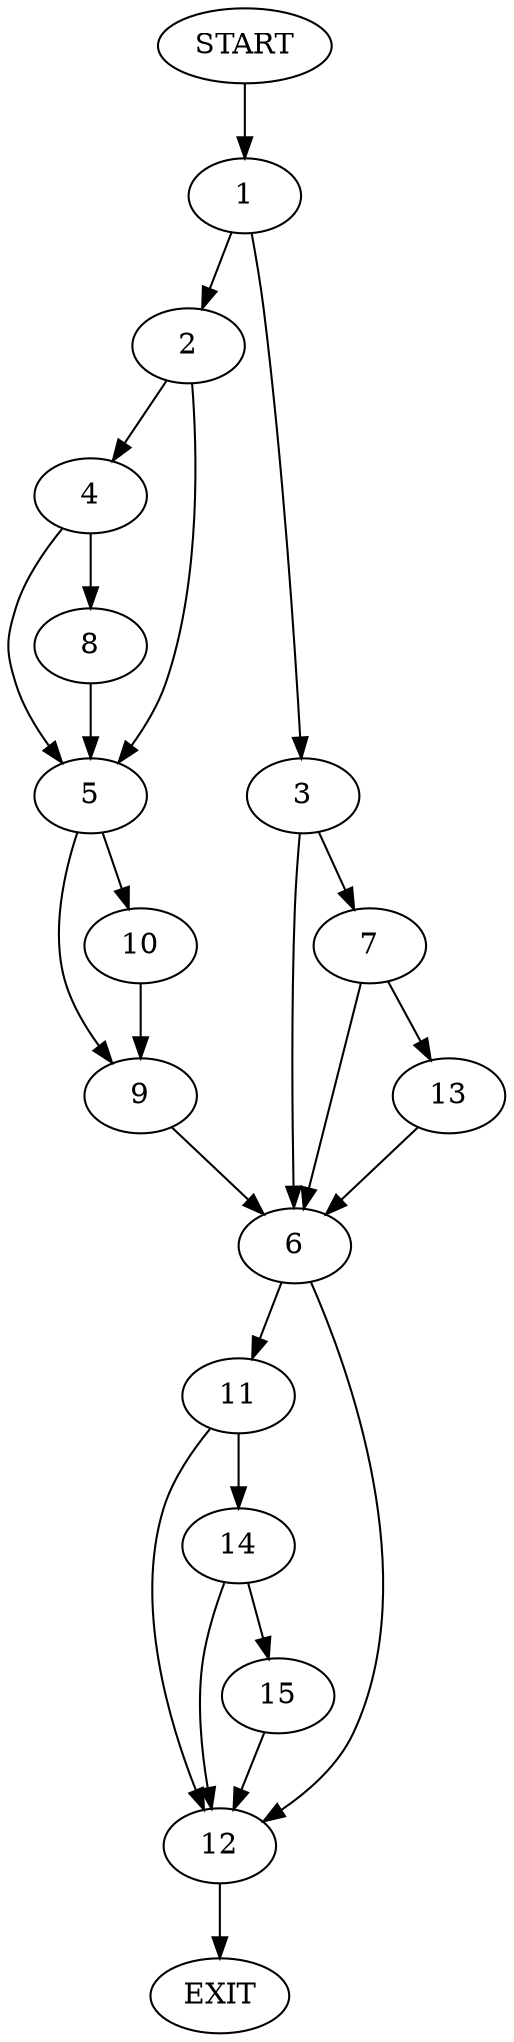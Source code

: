 digraph {
0 [label="START"]
16 [label="EXIT"]
0 -> 1
1 -> 2
1 -> 3
2 -> 4
2 -> 5
3 -> 6
3 -> 7
4 -> 8
4 -> 5
5 -> 9
5 -> 10
8 -> 5
9 -> 6
10 -> 9
6 -> 11
6 -> 12
7 -> 6
7 -> 13
13 -> 6
11 -> 14
11 -> 12
12 -> 16
14 -> 15
14 -> 12
15 -> 12
}
